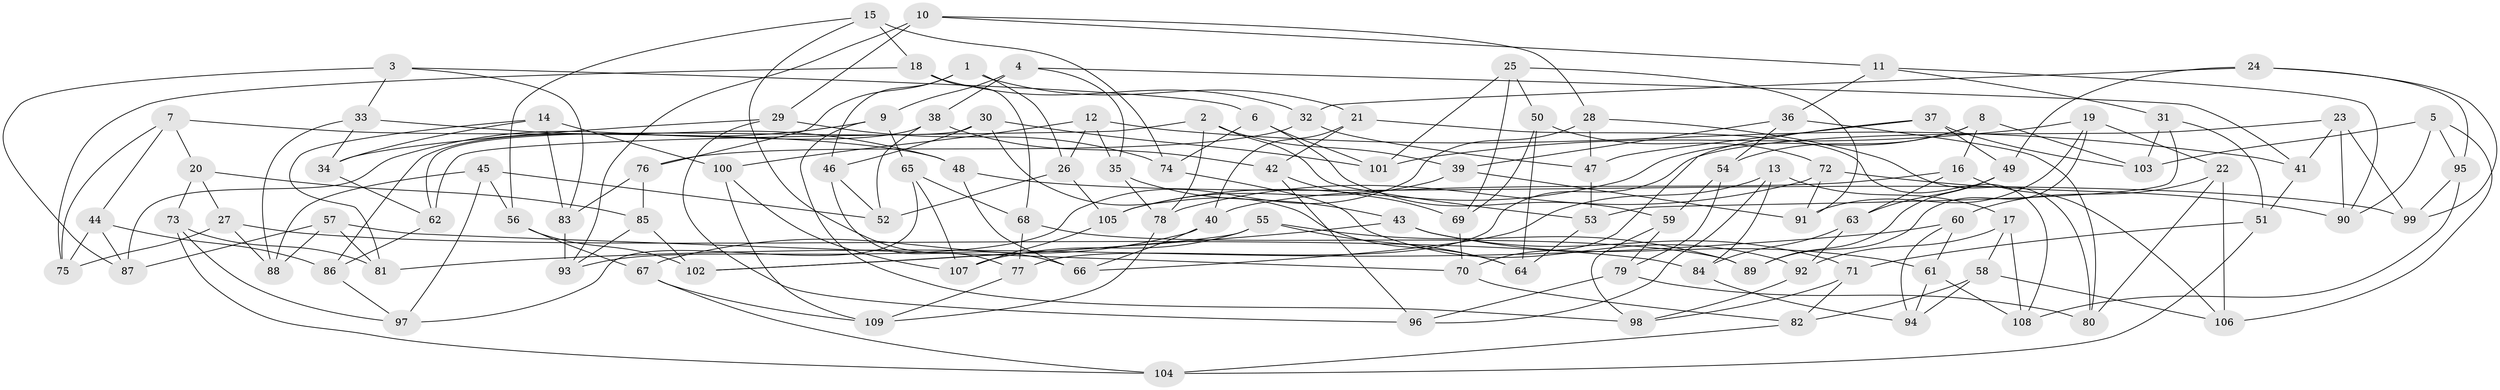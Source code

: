 // Generated by graph-tools (version 1.1) at 2025/57/03/09/25 04:57:02]
// undirected, 109 vertices, 218 edges
graph export_dot {
graph [start="1"]
  node [color=gray90,style=filled];
  1;
  2;
  3;
  4;
  5;
  6;
  7;
  8;
  9;
  10;
  11;
  12;
  13;
  14;
  15;
  16;
  17;
  18;
  19;
  20;
  21;
  22;
  23;
  24;
  25;
  26;
  27;
  28;
  29;
  30;
  31;
  32;
  33;
  34;
  35;
  36;
  37;
  38;
  39;
  40;
  41;
  42;
  43;
  44;
  45;
  46;
  47;
  48;
  49;
  50;
  51;
  52;
  53;
  54;
  55;
  56;
  57;
  58;
  59;
  60;
  61;
  62;
  63;
  64;
  65;
  66;
  67;
  68;
  69;
  70;
  71;
  72;
  73;
  74;
  75;
  76;
  77;
  78;
  79;
  80;
  81;
  82;
  83;
  84;
  85;
  86;
  87;
  88;
  89;
  90;
  91;
  92;
  93;
  94;
  95;
  96;
  97;
  98;
  99;
  100;
  101;
  102;
  103;
  104;
  105;
  106;
  107;
  108;
  109;
  1 -- 46;
  1 -- 21;
  1 -- 76;
  1 -- 26;
  2 -- 62;
  2 -- 78;
  2 -- 39;
  2 -- 53;
  3 -- 87;
  3 -- 33;
  3 -- 83;
  3 -- 6;
  4 -- 41;
  4 -- 38;
  4 -- 9;
  4 -- 35;
  5 -- 95;
  5 -- 90;
  5 -- 106;
  5 -- 103;
  6 -- 74;
  6 -- 59;
  6 -- 101;
  7 -- 20;
  7 -- 48;
  7 -- 75;
  7 -- 44;
  8 -- 16;
  8 -- 103;
  8 -- 54;
  8 -- 105;
  9 -- 87;
  9 -- 65;
  9 -- 98;
  10 -- 11;
  10 -- 93;
  10 -- 29;
  10 -- 28;
  11 -- 90;
  11 -- 36;
  11 -- 31;
  12 -- 26;
  12 -- 41;
  12 -- 100;
  12 -- 35;
  13 -- 17;
  13 -- 66;
  13 -- 84;
  13 -- 96;
  14 -- 100;
  14 -- 34;
  14 -- 81;
  14 -- 83;
  15 -- 74;
  15 -- 66;
  15 -- 56;
  15 -- 18;
  16 -- 40;
  16 -- 63;
  16 -- 106;
  17 -- 108;
  17 -- 92;
  17 -- 58;
  18 -- 75;
  18 -- 68;
  18 -- 32;
  19 -- 89;
  19 -- 101;
  19 -- 22;
  19 -- 91;
  20 -- 73;
  20 -- 85;
  20 -- 27;
  21 -- 108;
  21 -- 40;
  21 -- 42;
  22 -- 80;
  22 -- 106;
  22 -- 60;
  23 -- 77;
  23 -- 99;
  23 -- 41;
  23 -- 90;
  24 -- 49;
  24 -- 32;
  24 -- 99;
  24 -- 95;
  25 -- 69;
  25 -- 50;
  25 -- 91;
  25 -- 101;
  26 -- 52;
  26 -- 105;
  27 -- 88;
  27 -- 75;
  27 -- 84;
  28 -- 80;
  28 -- 93;
  28 -- 47;
  29 -- 34;
  29 -- 96;
  29 -- 74;
  30 -- 64;
  30 -- 101;
  30 -- 46;
  30 -- 62;
  31 -- 51;
  31 -- 103;
  31 -- 53;
  32 -- 76;
  32 -- 47;
  33 -- 88;
  33 -- 34;
  33 -- 48;
  34 -- 62;
  35 -- 43;
  35 -- 78;
  36 -- 80;
  36 -- 39;
  36 -- 54;
  37 -- 70;
  37 -- 103;
  37 -- 49;
  37 -- 47;
  38 -- 86;
  38 -- 42;
  38 -- 52;
  39 -- 105;
  39 -- 91;
  40 -- 66;
  40 -- 67;
  41 -- 51;
  42 -- 96;
  42 -- 69;
  43 -- 61;
  43 -- 102;
  43 -- 71;
  44 -- 75;
  44 -- 87;
  44 -- 86;
  45 -- 88;
  45 -- 56;
  45 -- 97;
  45 -- 52;
  46 -- 52;
  46 -- 77;
  47 -- 53;
  48 -- 99;
  48 -- 66;
  49 -- 89;
  49 -- 63;
  50 -- 72;
  50 -- 64;
  50 -- 69;
  51 -- 71;
  51 -- 104;
  53 -- 64;
  54 -- 59;
  54 -- 79;
  55 -- 89;
  55 -- 107;
  55 -- 64;
  55 -- 102;
  56 -- 102;
  56 -- 67;
  57 -- 87;
  57 -- 70;
  57 -- 88;
  57 -- 81;
  58 -- 106;
  58 -- 82;
  58 -- 94;
  59 -- 79;
  59 -- 98;
  60 -- 81;
  60 -- 61;
  60 -- 94;
  61 -- 108;
  61 -- 94;
  62 -- 86;
  63 -- 92;
  63 -- 84;
  65 -- 68;
  65 -- 107;
  65 -- 97;
  67 -- 104;
  67 -- 109;
  68 -- 89;
  68 -- 77;
  69 -- 70;
  70 -- 82;
  71 -- 98;
  71 -- 82;
  72 -- 78;
  72 -- 91;
  72 -- 90;
  73 -- 97;
  73 -- 104;
  73 -- 81;
  74 -- 92;
  76 -- 83;
  76 -- 85;
  77 -- 109;
  78 -- 109;
  79 -- 96;
  79 -- 80;
  82 -- 104;
  83 -- 93;
  84 -- 94;
  85 -- 93;
  85 -- 102;
  86 -- 97;
  92 -- 98;
  95 -- 108;
  95 -- 99;
  100 -- 107;
  100 -- 109;
  105 -- 107;
}
